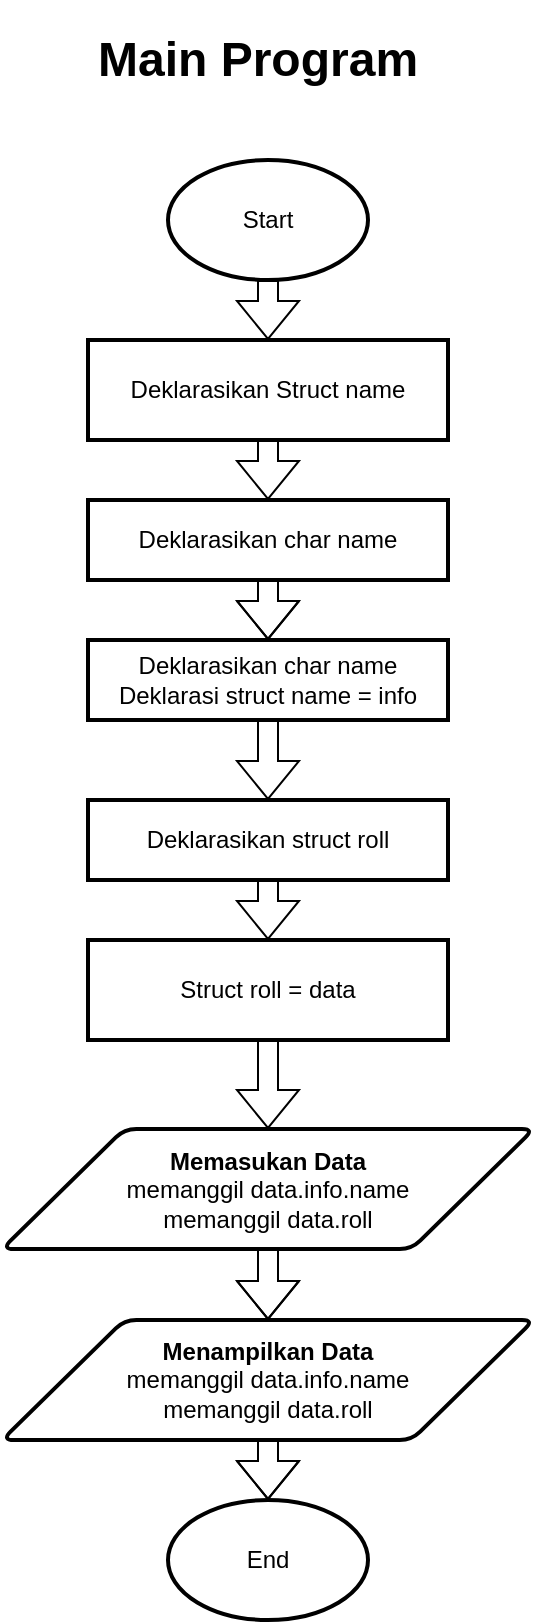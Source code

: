 <mxfile version="22.1.5" type="device">
  <diagram name="Halaman-1" id="v5_1yLmMwPsu3tUbiwJM">
    <mxGraphModel dx="2150" dy="870" grid="1" gridSize="10" guides="1" tooltips="1" connect="1" arrows="1" fold="1" page="1" pageScale="1" pageWidth="827" pageHeight="1169" math="0" shadow="0">
      <root>
        <mxCell id="0" />
        <mxCell id="1" parent="0" />
        <mxCell id="-GiyO7hPgOD4oIKVnozb-7" style="edgeStyle=orthogonalEdgeStyle;rounded=0;orthogonalLoop=1;jettySize=auto;html=1;exitX=0.5;exitY=1;exitDx=0;exitDy=0;exitPerimeter=0;entryX=0.5;entryY=0;entryDx=0;entryDy=0;shape=flexArrow;" parent="1" source="-GiyO7hPgOD4oIKVnozb-1" target="-GiyO7hPgOD4oIKVnozb-3" edge="1">
          <mxGeometry relative="1" as="geometry" />
        </mxCell>
        <mxCell id="-GiyO7hPgOD4oIKVnozb-1" value="Start" style="strokeWidth=2;html=1;shape=mxgraph.flowchart.start_1;whiteSpace=wrap;" parent="1" vertex="1">
          <mxGeometry x="133" y="110" width="100" height="60" as="geometry" />
        </mxCell>
        <mxCell id="-GiyO7hPgOD4oIKVnozb-8" style="edgeStyle=orthogonalEdgeStyle;rounded=0;orthogonalLoop=1;jettySize=auto;html=1;exitX=0.5;exitY=1;exitDx=0;exitDy=0;shape=flexArrow;" parent="1" source="-GiyO7hPgOD4oIKVnozb-3" edge="1">
          <mxGeometry relative="1" as="geometry">
            <mxPoint x="183" y="280" as="targetPoint" />
          </mxGeometry>
        </mxCell>
        <mxCell id="-GiyO7hPgOD4oIKVnozb-3" value="Deklarasikan Struct name" style="rounded=1;whiteSpace=wrap;html=1;absoluteArcSize=1;arcSize=0;strokeWidth=2;" parent="1" vertex="1">
          <mxGeometry x="93" y="200" width="180" height="50" as="geometry" />
        </mxCell>
        <mxCell id="-GiyO7hPgOD4oIKVnozb-10" style="edgeStyle=orthogonalEdgeStyle;rounded=0;orthogonalLoop=1;jettySize=auto;html=1;exitX=0.5;exitY=1;exitDx=0;exitDy=0;shape=flexArrow;" parent="1" source="-GiyO7hPgOD4oIKVnozb-6" edge="1">
          <mxGeometry relative="1" as="geometry">
            <mxPoint x="183" y="500" as="targetPoint" />
          </mxGeometry>
        </mxCell>
        <mxCell id="-GiyO7hPgOD4oIKVnozb-6" value="Deklarasikan struct roll" style="rounded=1;whiteSpace=wrap;html=1;absoluteArcSize=1;arcSize=0;strokeWidth=2;" parent="1" vertex="1">
          <mxGeometry x="93" y="430" width="180" height="40" as="geometry" />
        </mxCell>
        <mxCell id="-GiyO7hPgOD4oIKVnozb-16" value="" style="edgeStyle=orthogonalEdgeStyle;rounded=0;orthogonalLoop=1;jettySize=auto;html=1;shape=flexArrow;" parent="1" source="-GiyO7hPgOD4oIKVnozb-11" target="-GiyO7hPgOD4oIKVnozb-14" edge="1">
          <mxGeometry relative="1" as="geometry" />
        </mxCell>
        <mxCell id="-GiyO7hPgOD4oIKVnozb-11" value="&lt;b&gt;Memasukan Data&lt;/b&gt;&lt;br&gt;memanggil data.info.name&lt;br&gt;memanggil data.roll" style="shape=parallelogram;html=1;strokeWidth=2;perimeter=parallelogramPerimeter;whiteSpace=wrap;rounded=1;arcSize=12;size=0.23;" parent="1" vertex="1">
          <mxGeometry x="50" y="594.5" width="266" height="60" as="geometry" />
        </mxCell>
        <mxCell id="-GiyO7hPgOD4oIKVnozb-15" value="" style="edgeStyle=orthogonalEdgeStyle;rounded=0;orthogonalLoop=1;jettySize=auto;html=1;shape=flexArrow;" parent="1" source="-GiyO7hPgOD4oIKVnozb-12" target="-GiyO7hPgOD4oIKVnozb-11" edge="1">
          <mxGeometry relative="1" as="geometry" />
        </mxCell>
        <mxCell id="-GiyO7hPgOD4oIKVnozb-12" value="Struct roll = data" style="rounded=1;whiteSpace=wrap;html=1;absoluteArcSize=1;arcSize=0;strokeWidth=2;" parent="1" vertex="1">
          <mxGeometry x="93" y="500" width="180" height="50" as="geometry" />
        </mxCell>
        <mxCell id="-GiyO7hPgOD4oIKVnozb-18" value="" style="edgeStyle=orthogonalEdgeStyle;rounded=0;orthogonalLoop=1;jettySize=auto;html=1;shape=flexArrow;" parent="1" source="-GiyO7hPgOD4oIKVnozb-14" target="-GiyO7hPgOD4oIKVnozb-17" edge="1">
          <mxGeometry relative="1" as="geometry" />
        </mxCell>
        <mxCell id="-GiyO7hPgOD4oIKVnozb-14" value="&lt;b&gt;Menampilkan Data&lt;/b&gt;&lt;br&gt;memanggil data.info.name&lt;br&gt;memanggil data.roll" style="shape=parallelogram;html=1;strokeWidth=2;perimeter=parallelogramPerimeter;whiteSpace=wrap;rounded=1;arcSize=12;size=0.23;" parent="1" vertex="1">
          <mxGeometry x="50" y="690" width="266" height="60" as="geometry" />
        </mxCell>
        <mxCell id="-GiyO7hPgOD4oIKVnozb-17" value="End" style="strokeWidth=2;html=1;shape=mxgraph.flowchart.start_1;whiteSpace=wrap;" parent="1" vertex="1">
          <mxGeometry x="133" y="780" width="100" height="60" as="geometry" />
        </mxCell>
        <mxCell id="OaJFD9FwPWGteGtzi8_K-3" style="edgeStyle=orthogonalEdgeStyle;rounded=0;orthogonalLoop=1;jettySize=auto;html=1;exitX=0.5;exitY=1;exitDx=0;exitDy=0;shape=flexArrow;" parent="1" edge="1">
          <mxGeometry relative="1" as="geometry">
            <mxPoint x="414" y="170" as="sourcePoint" />
          </mxGeometry>
        </mxCell>
        <mxCell id="F3NAfgsHmfOresiXgmK9-2" style="edgeStyle=orthogonalEdgeStyle;rounded=0;orthogonalLoop=1;jettySize=auto;html=1;exitX=0.5;exitY=1;exitDx=0;exitDy=0;shape=flexArrow;" edge="1" parent="1" source="OaJFD9FwPWGteGtzi8_K-10" target="-GiyO7hPgOD4oIKVnozb-6">
          <mxGeometry relative="1" as="geometry" />
        </mxCell>
        <mxCell id="OaJFD9FwPWGteGtzi8_K-10" value="Deklarasikan char name&lt;br&gt;Deklarasi struct name = info" style="rounded=1;whiteSpace=wrap;html=1;absoluteArcSize=1;arcSize=0;strokeWidth=2;" parent="1" vertex="1">
          <mxGeometry x="93" y="350" width="180" height="40" as="geometry" />
        </mxCell>
        <mxCell id="OaJFD9FwPWGteGtzi8_K-11" value="" style="edgeStyle=orthogonalEdgeStyle;rounded=0;orthogonalLoop=1;jettySize=auto;html=1;shape=flexArrow;" parent="1" edge="1">
          <mxGeometry relative="1" as="geometry">
            <mxPoint x="414" y="584.5" as="sourcePoint" />
          </mxGeometry>
        </mxCell>
        <mxCell id="OaJFD9FwPWGteGtzi8_K-24" style="edgeStyle=orthogonalEdgeStyle;rounded=0;orthogonalLoop=1;jettySize=auto;html=1;exitX=0.5;exitY=1;exitDx=0;exitDy=0;shape=flexArrow;" parent="1" edge="1">
          <mxGeometry relative="1" as="geometry">
            <mxPoint x="673" y="430" as="targetPoint" />
          </mxGeometry>
        </mxCell>
        <mxCell id="OaJFD9FwPWGteGtzi8_K-26" style="edgeStyle=orthogonalEdgeStyle;rounded=0;orthogonalLoop=1;jettySize=auto;html=1;shape=flexArrow;entryX=0.5;entryY=0;entryDx=0;entryDy=0;" parent="1" source="OaJFD9FwPWGteGtzi8_K-27" edge="1" target="OaJFD9FwPWGteGtzi8_K-10">
          <mxGeometry relative="1" as="geometry">
            <mxPoint x="183" y="360" as="targetPoint" />
          </mxGeometry>
        </mxCell>
        <mxCell id="OaJFD9FwPWGteGtzi8_K-27" value="Deklarasikan char name" style="rounded=1;whiteSpace=wrap;html=1;absoluteArcSize=1;arcSize=0;strokeWidth=2;" parent="1" vertex="1">
          <mxGeometry x="93" y="280" width="180" height="40" as="geometry" />
        </mxCell>
        <mxCell id="OaJFD9FwPWGteGtzi8_K-28" style="edgeStyle=orthogonalEdgeStyle;rounded=0;orthogonalLoop=1;jettySize=auto;html=1;exitX=0.5;exitY=1;exitDx=0;exitDy=0;shape=flexArrow;" parent="1" edge="1">
          <mxGeometry relative="1" as="geometry">
            <mxPoint x="673" y="350" as="targetPoint" />
          </mxGeometry>
        </mxCell>
        <mxCell id="OaJFD9FwPWGteGtzi8_K-30" value="" style="edgeStyle=orthogonalEdgeStyle;rounded=0;orthogonalLoop=1;jettySize=auto;html=1;shape=flexArrow;" parent="1" edge="1">
          <mxGeometry relative="1" as="geometry">
            <mxPoint x="673" y="584.5" as="sourcePoint" />
          </mxGeometry>
        </mxCell>
        <mxCell id="OaJFD9FwPWGteGtzi8_K-32" value="" style="edgeStyle=orthogonalEdgeStyle;rounded=0;orthogonalLoop=1;jettySize=auto;html=1;shape=flexArrow;" parent="1" edge="1">
          <mxGeometry relative="1" as="geometry">
            <mxPoint x="673" y="524.5" as="targetPoint" />
          </mxGeometry>
        </mxCell>
        <mxCell id="OaJFD9FwPWGteGtzi8_K-38" value="&lt;h1&gt;Main Program&amp;nbsp;&lt;/h1&gt;" style="text;html=1;strokeColor=none;fillColor=none;spacing=5;spacingTop=-20;whiteSpace=wrap;overflow=hidden;rounded=0;" parent="1" vertex="1">
          <mxGeometry x="93" y="40" width="180" height="40" as="geometry" />
        </mxCell>
      </root>
    </mxGraphModel>
  </diagram>
</mxfile>
